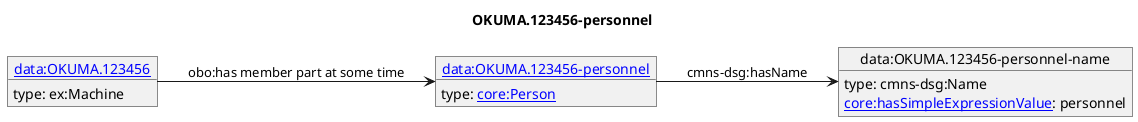 @startuml
skinparam linetype polyline
left to right direction
title OKUMA.123456-personnel
object "[[./OKUMA.123456-personnel.html data:OKUMA.123456-personnel]]" as o1 {
 type: [[https://spec.industrialontologies.org/ontology/core/Core/Person core:Person]] 
}
object "data:OKUMA.123456-personnel-name" as o2 {
 type: cmns-dsg:Name 
}
object "[[./OKUMA.123456.html data:OKUMA.123456]]" as o3 {
 type: ex:Machine 
}
o1 --> o2 : cmns-dsg:hasName
o2 : [[https://spec.industrialontologies.org/ontology/core/Core/hasSimpleExpressionValue core:hasSimpleExpressionValue]]: personnel
o3 --> o1 : obo:has member part at some time
@enduml

